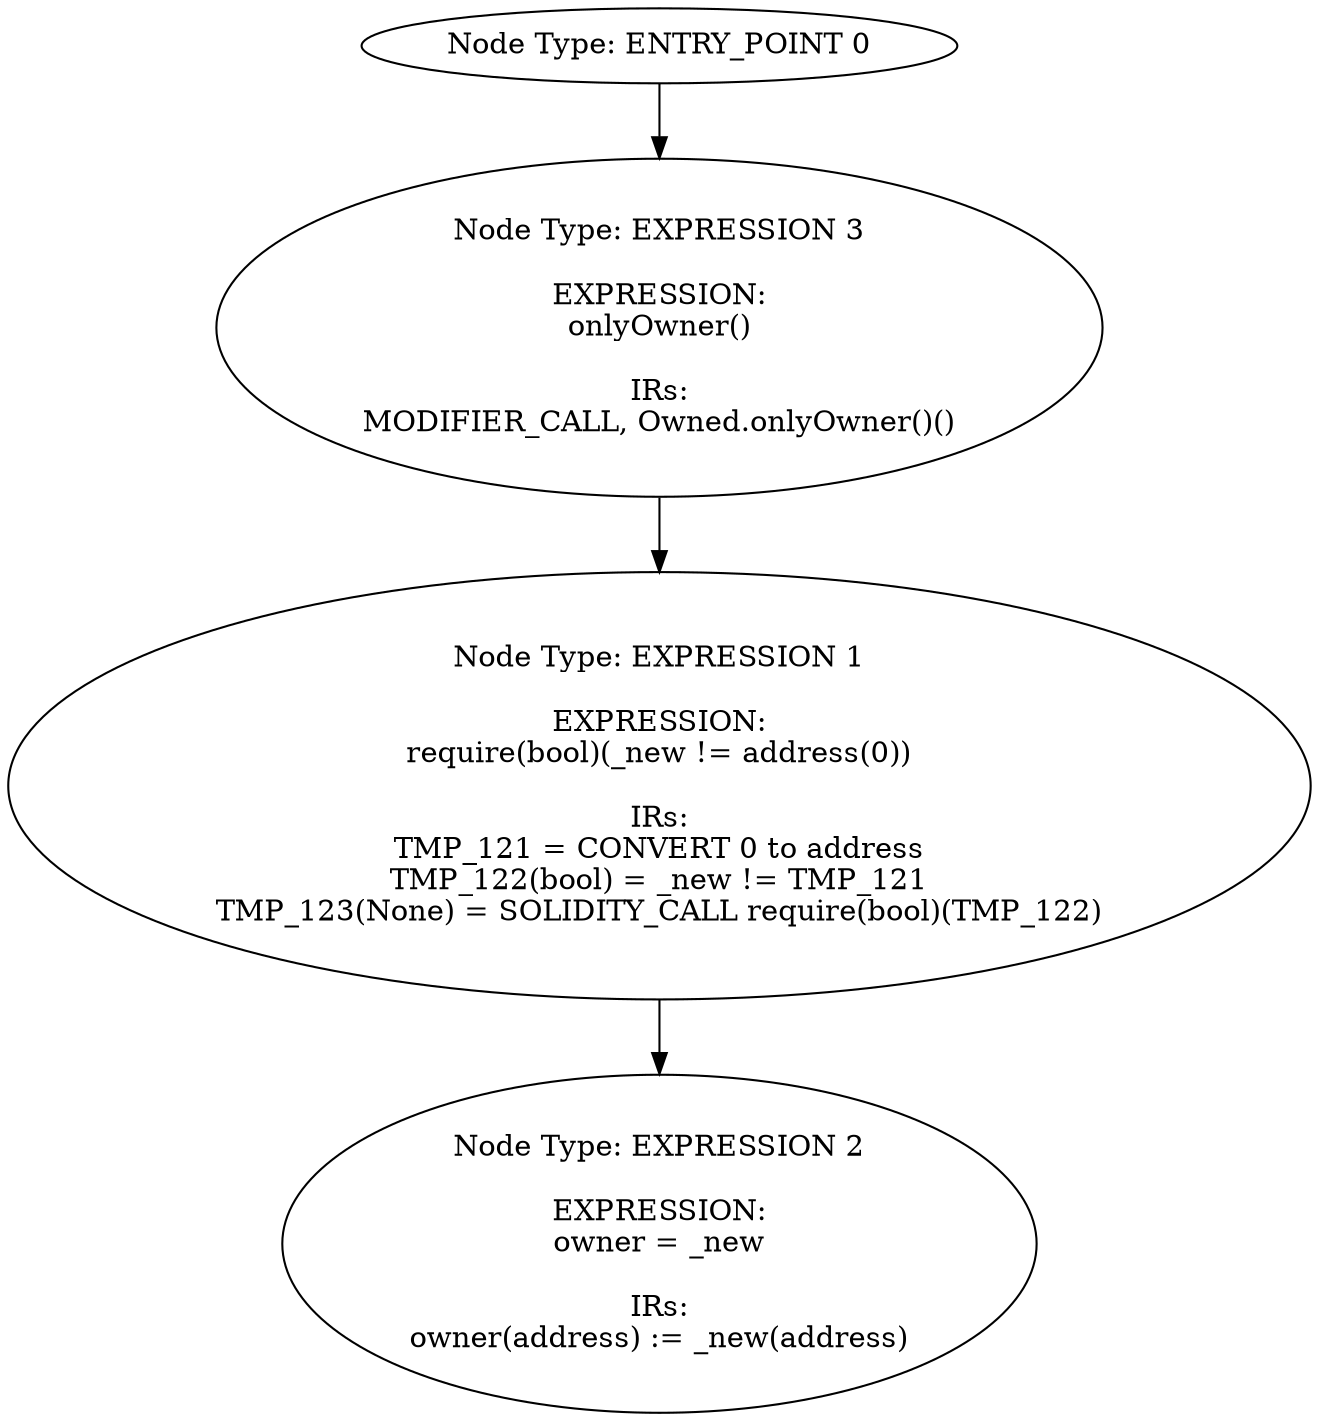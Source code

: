 digraph{
0[label="Node Type: ENTRY_POINT 0
"];
0->3;
1[label="Node Type: EXPRESSION 1

EXPRESSION:
require(bool)(_new != address(0))

IRs:
TMP_121 = CONVERT 0 to address
TMP_122(bool) = _new != TMP_121
TMP_123(None) = SOLIDITY_CALL require(bool)(TMP_122)"];
1->2;
2[label="Node Type: EXPRESSION 2

EXPRESSION:
owner = _new

IRs:
owner(address) := _new(address)"];
3[label="Node Type: EXPRESSION 3

EXPRESSION:
onlyOwner()

IRs:
MODIFIER_CALL, Owned.onlyOwner()()"];
3->1;
}
